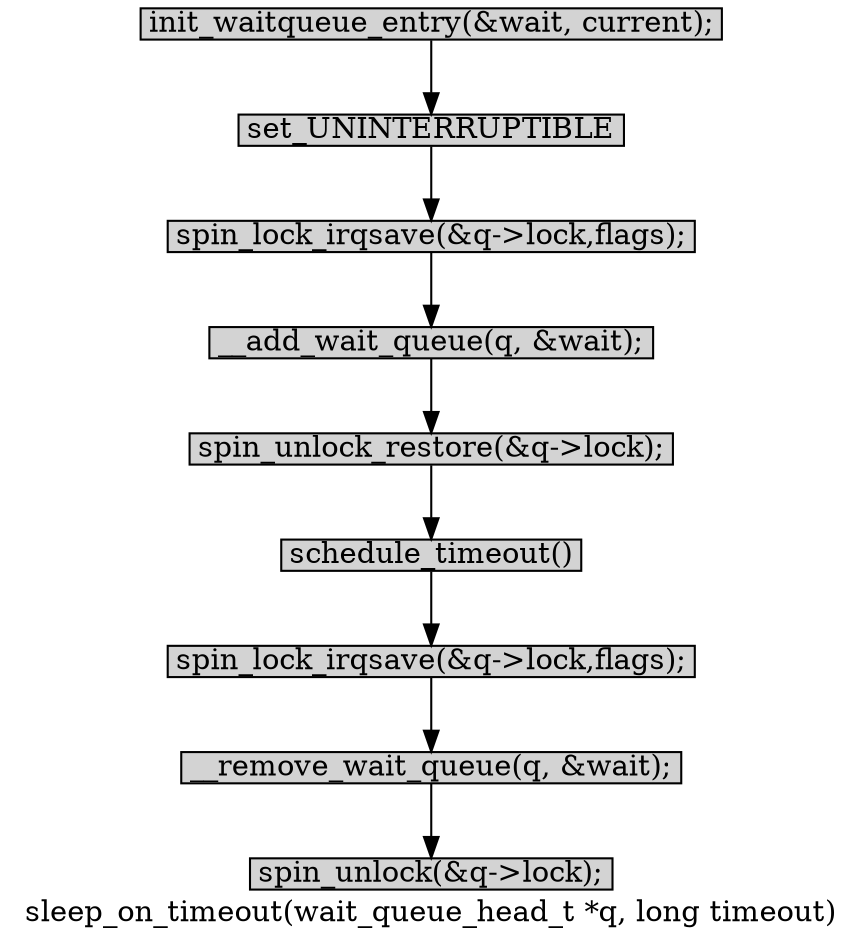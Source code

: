 digraph sleep_on_timeout{
        label="sleep_on_timeout(wait_queue_head_t *q, long timeout)";
        size="10,18";
        ratio=filled;
        
		node[style=filled, shape = box, margin="0.05,0.005",height="0.1",width="0.1"];

				init_waitqueue_entry[label="init_waitqueue_entry(&wait, current);"];
		set_UNINTERRUPTIBLE[label="set_UNINTERRUPTIBLE"];
		spin_lock_irqsave_1[label="spin_lock_irqsave(&q->lock,flags);"];
		__add_wait_queue[label="__add_wait_queue(q, &wait);"];
		spin_unlock_1[label="spin_unlock_restore(&q->lock);"];
		schedule_timeout[label="schedule_timeout()"];
		spin_lock_irqsave_2[label="spin_lock_irqsave(&q->lock,flags);"];
		spin_unlock_2[label="spin_unlock(&q->lock);"];
		__remove_wait_queue[label="__remove_wait_queue(q, &wait);"];


		init_waitqueue_entry -> set_UNINTERRUPTIBLE;
		set_UNINTERRUPTIBLE -> spin_lock_irqsave_1;
		spin_lock_irqsave_1 -> __add_wait_queue;
		__add_wait_queue -> spin_unlock_1;
		spin_unlock_1 -> schedule_timeout;
		schedule_timeout -> spin_lock_irqsave_2;
		spin_lock_irqsave_2 -> __remove_wait_queue;
		__remove_wait_queue -> spin_unlock_2;
}
